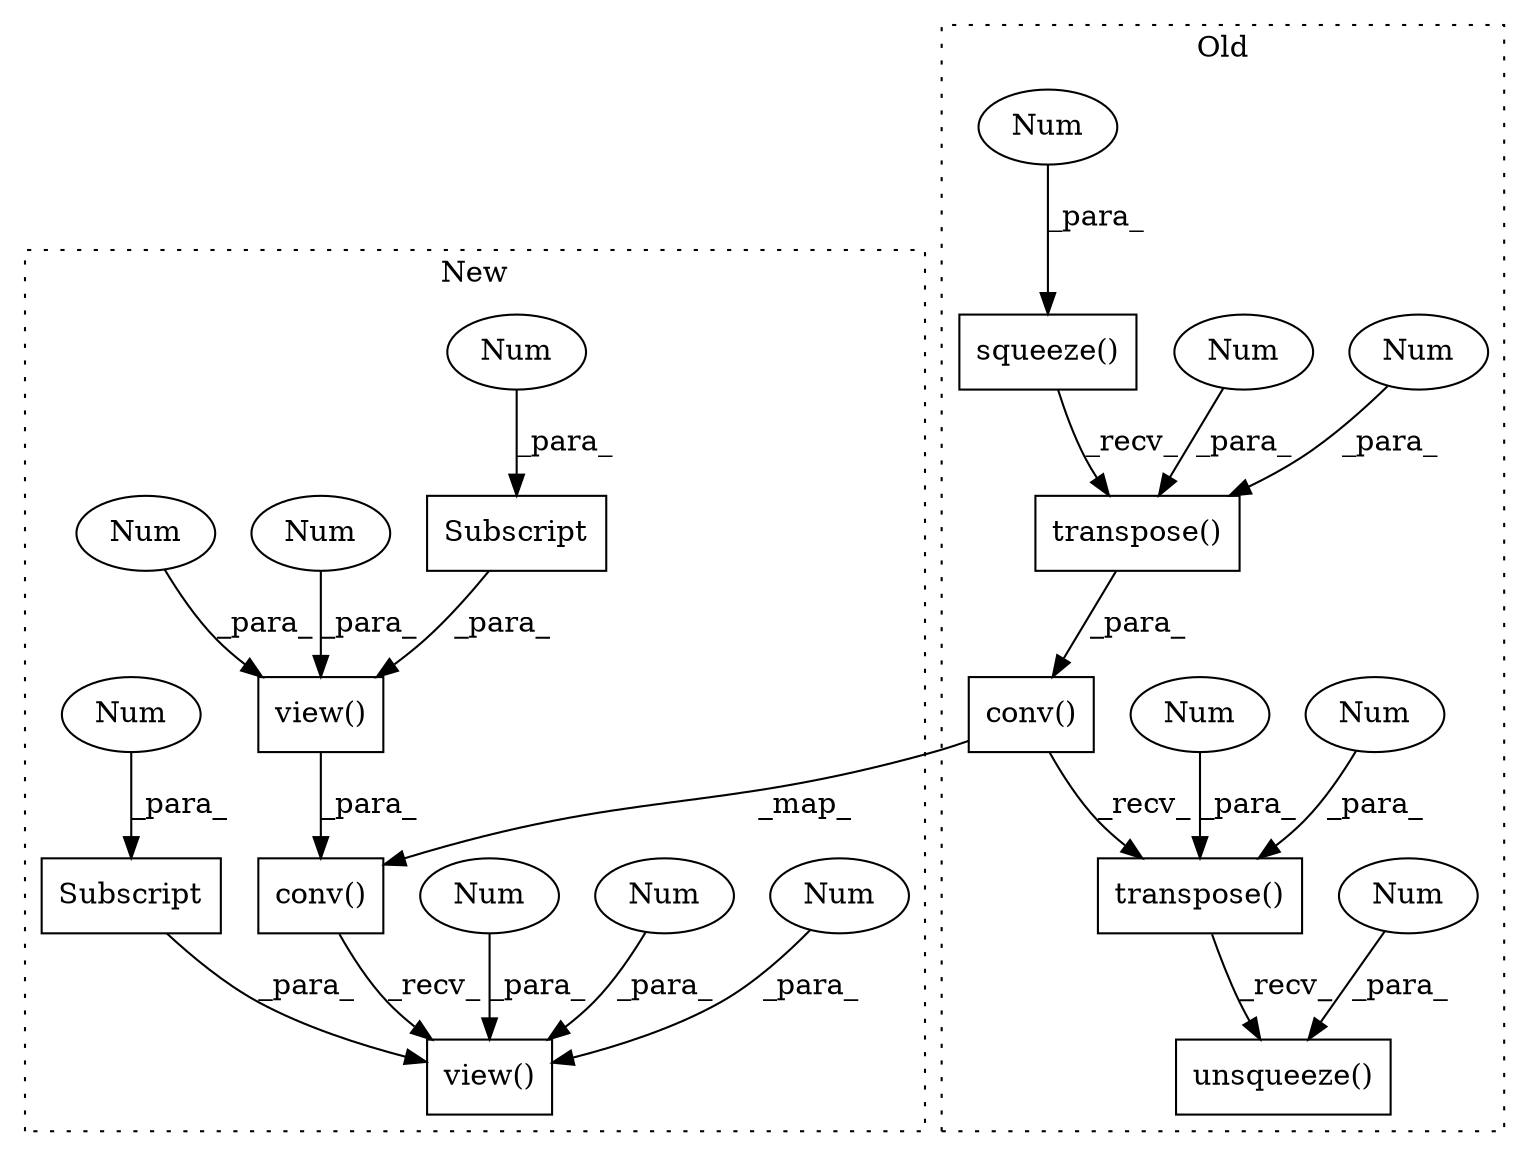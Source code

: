 digraph G {
subgraph cluster0 {
1 [label="unsqueeze()" a="75" s="4144,4217" l="71,1" shape="box"];
4 [label="Num" a="76" s="4215" l="2" shape="ellipse"];
10 [label="conv()" a="75" s="4144,4185" l="10,1" shape="box"];
12 [label="transpose()" a="75" s="4144,4203" l="53,1" shape="box"];
14 [label="Num" a="76" s="4201" l="2" shape="ellipse"];
15 [label="transpose()" a="75" s="4154,4184" l="24,1" shape="box"];
17 [label="Num" a="76" s="4178" l="2" shape="ellipse"];
18 [label="Num" a="76" s="4182" l="2" shape="ellipse"];
19 [label="Num" a="76" s="4197" l="2" shape="ellipse"];
22 [label="squeeze()" a="75" s="4154,4166" l="10,1" shape="box"];
23 [label="Num" a="76" s="4164" l="2" shape="ellipse"];
label = "Old";
style="dotted";
}
subgraph cluster1 {
2 [label="view()" a="75" s="4606,4633" l="7,1" shape="box"];
3 [label="Num" a="76" s="4625" l="2" shape="ellipse"];
5 [label="Num" a="76" s="4632" l="1" shape="ellipse"];
6 [label="Num" a="76" s="4629" l="1" shape="ellipse"];
7 [label="Subscript" a="63" s="4613,0" l="10,0" shape="box"];
8 [label="view()" a="75" s="4397,4419" l="7,1" shape="box"];
9 [label="Subscript" a="63" s="4404,0" l="10,0" shape="box"];
11 [label="conv()" a="75" s="4526,4537" l="10,1" shape="box"];
13 [label="Num" a="76" s="4621" l="1" shape="ellipse"];
16 [label="Num" a="76" s="4412" l="1" shape="ellipse"];
20 [label="Num" a="76" s="4417" l="2" shape="ellipse"];
21 [label="Num" a="76" s="4415" l="1" shape="ellipse"];
label = "New";
style="dotted";
}
3 -> 2 [label="_para_"];
4 -> 1 [label="_para_"];
5 -> 2 [label="_para_"];
6 -> 2 [label="_para_"];
7 -> 2 [label="_para_"];
8 -> 11 [label="_para_"];
9 -> 8 [label="_para_"];
10 -> 11 [label="_map_"];
10 -> 12 [label="_recv_"];
11 -> 2 [label="_recv_"];
12 -> 1 [label="_recv_"];
13 -> 7 [label="_para_"];
14 -> 12 [label="_para_"];
15 -> 10 [label="_para_"];
16 -> 9 [label="_para_"];
17 -> 15 [label="_para_"];
18 -> 15 [label="_para_"];
19 -> 12 [label="_para_"];
20 -> 8 [label="_para_"];
21 -> 8 [label="_para_"];
22 -> 15 [label="_recv_"];
23 -> 22 [label="_para_"];
}